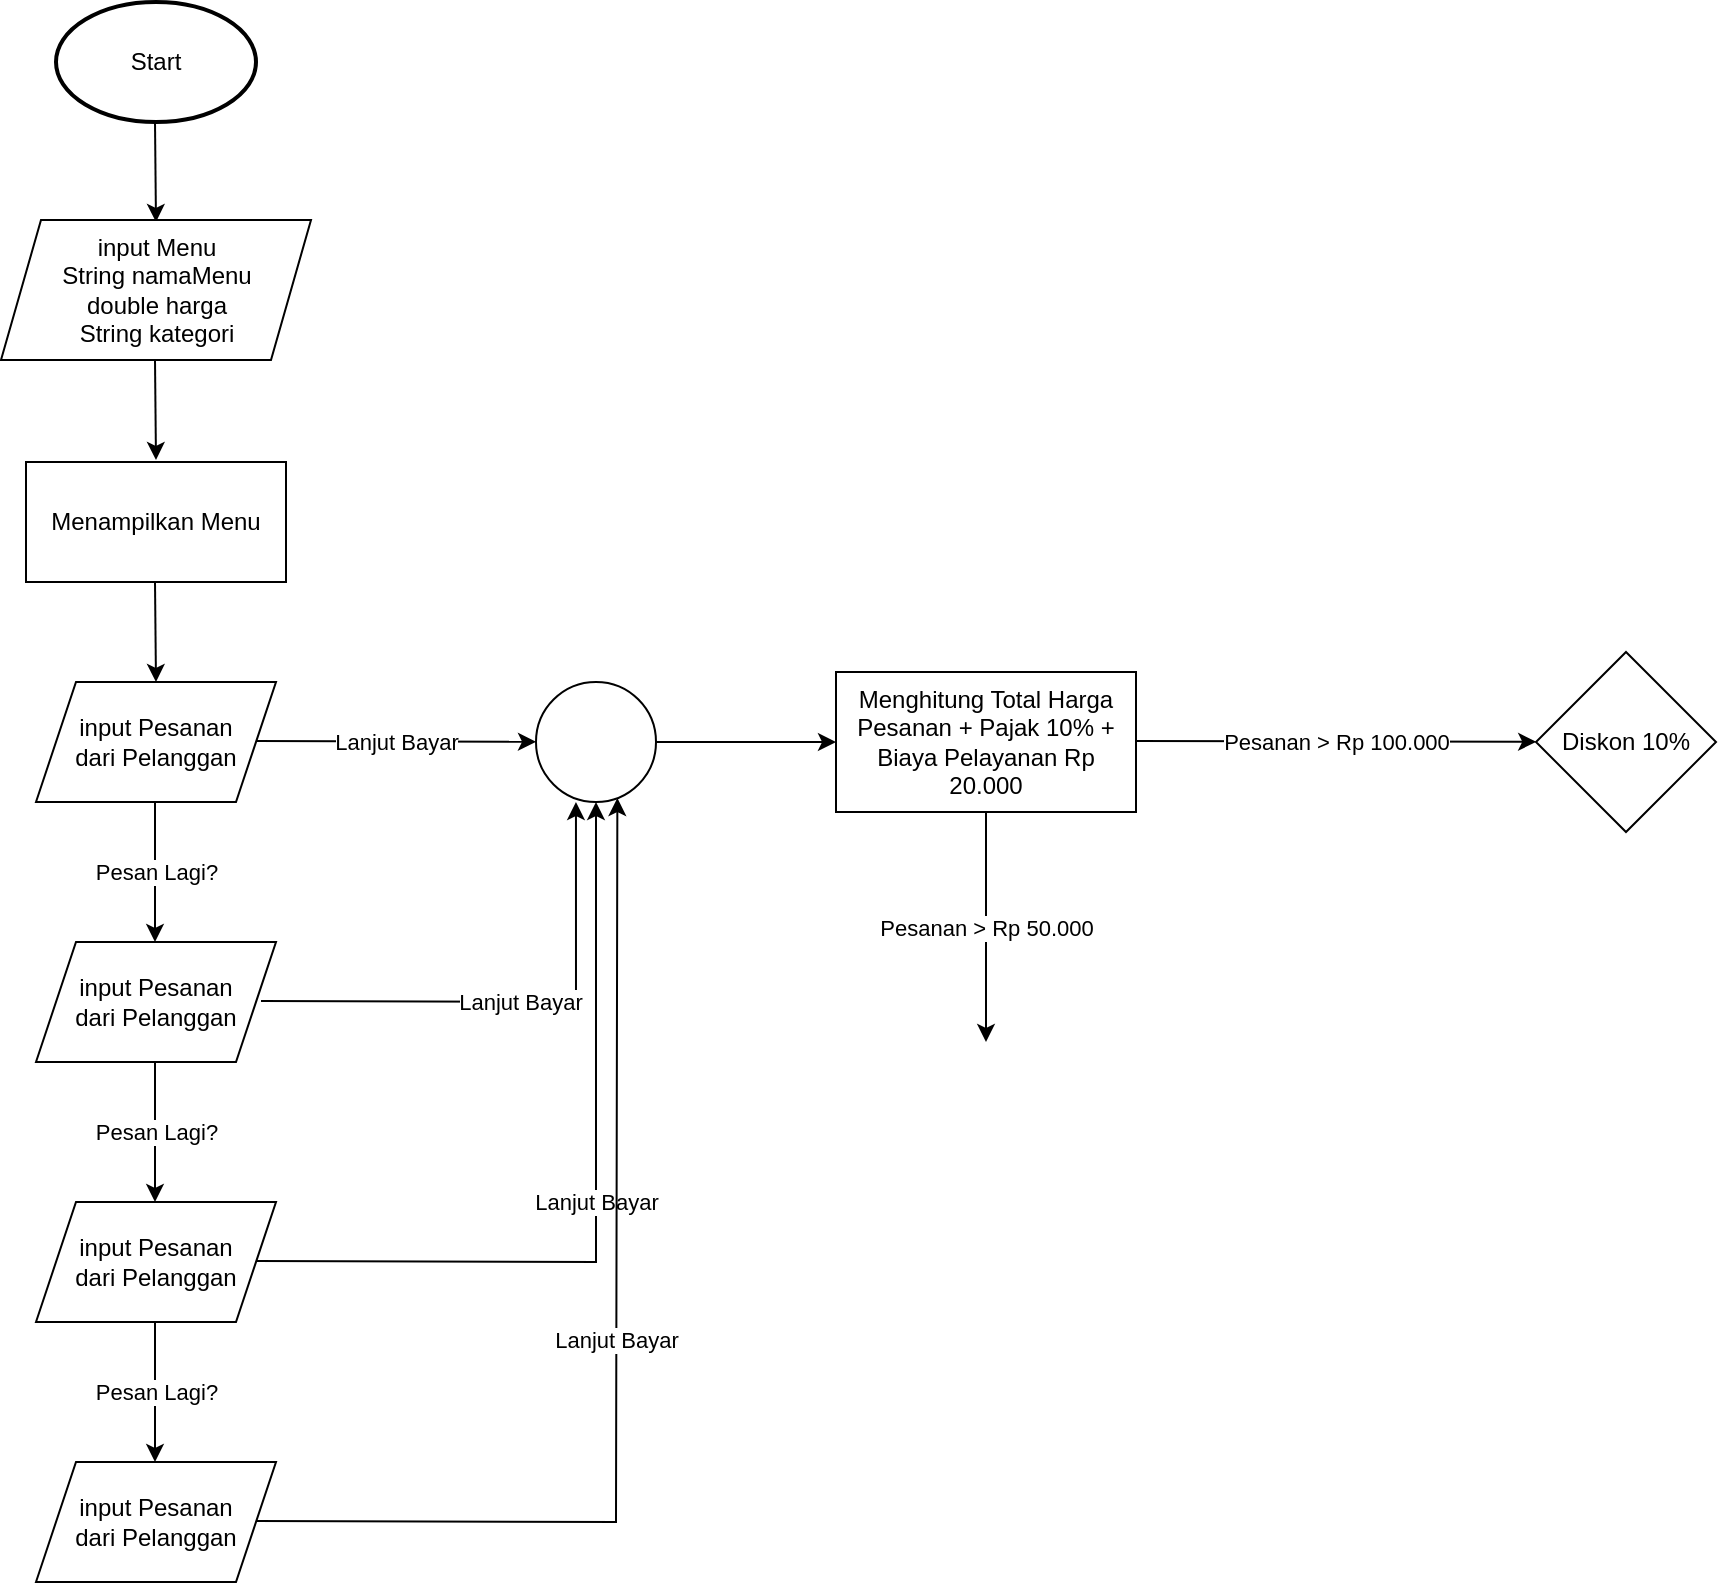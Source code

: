 <mxfile version="26.0.14">
  <diagram id="C5RBs43oDa-KdzZeNtuy" name="Page-1">
    <mxGraphModel dx="794" dy="458" grid="1" gridSize="10" guides="1" tooltips="1" connect="1" arrows="1" fold="1" page="1" pageScale="1" pageWidth="827" pageHeight="1169" math="0" shadow="0">
      <root>
        <mxCell id="WIyWlLk6GJQsqaUBKTNV-0" />
        <mxCell id="WIyWlLk6GJQsqaUBKTNV-1" parent="WIyWlLk6GJQsqaUBKTNV-0" />
        <mxCell id="EXviPk7qfpvwyyhZaZgb-0" value="Start" style="strokeWidth=2;html=1;shape=mxgraph.flowchart.start_1;whiteSpace=wrap;" parent="WIyWlLk6GJQsqaUBKTNV-1" vertex="1">
          <mxGeometry x="170" y="60" width="100" height="60" as="geometry" />
        </mxCell>
        <mxCell id="EXviPk7qfpvwyyhZaZgb-1" value="" style="endArrow=classic;html=1;rounded=0;" parent="WIyWlLk6GJQsqaUBKTNV-1" edge="1">
          <mxGeometry width="50" height="50" relative="1" as="geometry">
            <mxPoint x="219.5" y="120" as="sourcePoint" />
            <mxPoint x="220" y="170" as="targetPoint" />
          </mxGeometry>
        </mxCell>
        <mxCell id="EXviPk7qfpvwyyhZaZgb-2" value="input Menu&lt;div&gt;String namaMenu&lt;/div&gt;&lt;div&gt;double harga&lt;/div&gt;&lt;div&gt;String kategori&lt;/div&gt;" style="shape=parallelogram;perimeter=parallelogramPerimeter;whiteSpace=wrap;html=1;fixedSize=1;" parent="WIyWlLk6GJQsqaUBKTNV-1" vertex="1">
          <mxGeometry x="142.5" y="169" width="155" height="70" as="geometry" />
        </mxCell>
        <mxCell id="EXviPk7qfpvwyyhZaZgb-3" value="" style="endArrow=classic;html=1;rounded=0;" parent="WIyWlLk6GJQsqaUBKTNV-1" edge="1">
          <mxGeometry width="50" height="50" relative="1" as="geometry">
            <mxPoint x="219.5" y="239" as="sourcePoint" />
            <mxPoint x="220" y="289" as="targetPoint" />
          </mxGeometry>
        </mxCell>
        <mxCell id="_g98knCzUsyNgXALT3Sb-0" value="Menampilkan Menu" style="rounded=0;whiteSpace=wrap;html=1;" vertex="1" parent="WIyWlLk6GJQsqaUBKTNV-1">
          <mxGeometry x="155" y="290" width="130" height="60" as="geometry" />
        </mxCell>
        <mxCell id="_g98knCzUsyNgXALT3Sb-1" value="input Pesanan&lt;div&gt;dari Pelanggan&lt;/div&gt;" style="shape=parallelogram;perimeter=parallelogramPerimeter;whiteSpace=wrap;html=1;fixedSize=1;" vertex="1" parent="WIyWlLk6GJQsqaUBKTNV-1">
          <mxGeometry x="160" y="400" width="120" height="60" as="geometry" />
        </mxCell>
        <mxCell id="_g98knCzUsyNgXALT3Sb-2" value="" style="endArrow=classic;html=1;rounded=0;" edge="1" parent="WIyWlLk6GJQsqaUBKTNV-1">
          <mxGeometry width="50" height="50" relative="1" as="geometry">
            <mxPoint x="219.5" y="350" as="sourcePoint" />
            <mxPoint x="220" y="400" as="targetPoint" />
          </mxGeometry>
        </mxCell>
        <mxCell id="_g98knCzUsyNgXALT3Sb-7" value="" style="endArrow=classic;html=1;rounded=0;" edge="1" parent="WIyWlLk6GJQsqaUBKTNV-1">
          <mxGeometry relative="1" as="geometry">
            <mxPoint x="219.5" y="590" as="sourcePoint" />
            <mxPoint x="219.5" y="660" as="targetPoint" />
          </mxGeometry>
        </mxCell>
        <mxCell id="_g98knCzUsyNgXALT3Sb-8" value="Pesan Lagi?" style="edgeLabel;resizable=0;html=1;;align=center;verticalAlign=middle;" connectable="0" vertex="1" parent="_g98knCzUsyNgXALT3Sb-7">
          <mxGeometry relative="1" as="geometry" />
        </mxCell>
        <mxCell id="_g98knCzUsyNgXALT3Sb-10" value="" style="endArrow=classic;html=1;rounded=0;" edge="1" parent="WIyWlLk6GJQsqaUBKTNV-1">
          <mxGeometry relative="1" as="geometry">
            <mxPoint x="219.5" y="720" as="sourcePoint" />
            <mxPoint x="219.5" y="790" as="targetPoint" />
          </mxGeometry>
        </mxCell>
        <mxCell id="_g98knCzUsyNgXALT3Sb-11" value="Pesan Lagi?" style="edgeLabel;resizable=0;html=1;;align=center;verticalAlign=middle;" connectable="0" vertex="1" parent="_g98knCzUsyNgXALT3Sb-10">
          <mxGeometry relative="1" as="geometry" />
        </mxCell>
        <mxCell id="_g98knCzUsyNgXALT3Sb-16" value="" style="endArrow=classic;html=1;rounded=0;" edge="1" parent="WIyWlLk6GJQsqaUBKTNV-1">
          <mxGeometry relative="1" as="geometry">
            <mxPoint x="219.5" y="460" as="sourcePoint" />
            <mxPoint x="219.5" y="530" as="targetPoint" />
          </mxGeometry>
        </mxCell>
        <mxCell id="_g98knCzUsyNgXALT3Sb-17" value="Pesan Lagi?" style="edgeLabel;resizable=0;html=1;;align=center;verticalAlign=middle;" connectable="0" vertex="1" parent="_g98knCzUsyNgXALT3Sb-16">
          <mxGeometry relative="1" as="geometry" />
        </mxCell>
        <mxCell id="_g98knCzUsyNgXALT3Sb-18" value="input Pesanan&lt;div&gt;dari Pelanggan&lt;/div&gt;" style="shape=parallelogram;perimeter=parallelogramPerimeter;whiteSpace=wrap;html=1;fixedSize=1;" vertex="1" parent="WIyWlLk6GJQsqaUBKTNV-1">
          <mxGeometry x="160" y="530" width="120" height="60" as="geometry" />
        </mxCell>
        <mxCell id="_g98knCzUsyNgXALT3Sb-19" value="" style="endArrow=classic;html=1;rounded=0;" edge="1" parent="WIyWlLk6GJQsqaUBKTNV-1" target="_g98knCzUsyNgXALT3Sb-32">
          <mxGeometry relative="1" as="geometry">
            <mxPoint x="270" y="429.5" as="sourcePoint" />
            <mxPoint x="400" y="430" as="targetPoint" />
          </mxGeometry>
        </mxCell>
        <mxCell id="_g98knCzUsyNgXALT3Sb-20" value="Lanjut Bayar" style="edgeLabel;resizable=0;html=1;;align=center;verticalAlign=middle;" connectable="0" vertex="1" parent="_g98knCzUsyNgXALT3Sb-19">
          <mxGeometry relative="1" as="geometry" />
        </mxCell>
        <mxCell id="_g98knCzUsyNgXALT3Sb-22" value="" style="endArrow=classic;html=1;rounded=0;entryX=0.333;entryY=1;entryDx=0;entryDy=0;entryPerimeter=0;" edge="1" parent="WIyWlLk6GJQsqaUBKTNV-1" target="_g98knCzUsyNgXALT3Sb-32">
          <mxGeometry relative="1" as="geometry">
            <mxPoint x="272.5" y="559.5" as="sourcePoint" />
            <mxPoint x="420" y="560" as="targetPoint" />
            <Array as="points">
              <mxPoint x="430" y="560" />
            </Array>
          </mxGeometry>
        </mxCell>
        <mxCell id="_g98knCzUsyNgXALT3Sb-23" value="Lanjut Bayar" style="edgeLabel;resizable=0;html=1;;align=center;verticalAlign=middle;" connectable="0" vertex="1" parent="_g98knCzUsyNgXALT3Sb-22">
          <mxGeometry relative="1" as="geometry" />
        </mxCell>
        <mxCell id="_g98knCzUsyNgXALT3Sb-24" value="input Pesanan&lt;div&gt;dari Pelanggan&lt;/div&gt;" style="shape=parallelogram;perimeter=parallelogramPerimeter;whiteSpace=wrap;html=1;fixedSize=1;" vertex="1" parent="WIyWlLk6GJQsqaUBKTNV-1">
          <mxGeometry x="160" y="660" width="120" height="60" as="geometry" />
        </mxCell>
        <mxCell id="_g98knCzUsyNgXALT3Sb-26" value="" style="endArrow=classic;html=1;rounded=0;entryX=0.5;entryY=1;entryDx=0;entryDy=0;" edge="1" parent="WIyWlLk6GJQsqaUBKTNV-1" target="_g98knCzUsyNgXALT3Sb-32">
          <mxGeometry relative="1" as="geometry">
            <mxPoint x="270" y="689.5" as="sourcePoint" />
            <mxPoint x="400" y="690" as="targetPoint" />
            <Array as="points">
              <mxPoint x="440" y="690" />
            </Array>
          </mxGeometry>
        </mxCell>
        <mxCell id="_g98knCzUsyNgXALT3Sb-27" value="Lanjut Bayar" style="edgeLabel;resizable=0;html=1;;align=center;verticalAlign=middle;" connectable="0" vertex="1" parent="_g98knCzUsyNgXALT3Sb-26">
          <mxGeometry relative="1" as="geometry" />
        </mxCell>
        <mxCell id="_g98knCzUsyNgXALT3Sb-28" value="input Pesanan&lt;div&gt;dari Pelanggan&lt;/div&gt;" style="shape=parallelogram;perimeter=parallelogramPerimeter;whiteSpace=wrap;html=1;fixedSize=1;" vertex="1" parent="WIyWlLk6GJQsqaUBKTNV-1">
          <mxGeometry x="160" y="790" width="120" height="60" as="geometry" />
        </mxCell>
        <mxCell id="_g98knCzUsyNgXALT3Sb-30" value="" style="endArrow=classic;html=1;rounded=0;entryX=0.678;entryY=0.967;entryDx=0;entryDy=0;entryPerimeter=0;" edge="1" parent="WIyWlLk6GJQsqaUBKTNV-1" target="_g98knCzUsyNgXALT3Sb-32">
          <mxGeometry relative="1" as="geometry">
            <mxPoint x="270" y="819.5" as="sourcePoint" />
            <mxPoint x="400" y="820" as="targetPoint" />
            <Array as="points">
              <mxPoint x="450" y="820" />
            </Array>
          </mxGeometry>
        </mxCell>
        <mxCell id="_g98knCzUsyNgXALT3Sb-31" value="Lanjut Bayar" style="edgeLabel;resizable=0;html=1;;align=center;verticalAlign=middle;" connectable="0" vertex="1" parent="_g98knCzUsyNgXALT3Sb-30">
          <mxGeometry relative="1" as="geometry" />
        </mxCell>
        <mxCell id="_g98knCzUsyNgXALT3Sb-32" value="" style="ellipse;whiteSpace=wrap;html=1;aspect=fixed;" vertex="1" parent="WIyWlLk6GJQsqaUBKTNV-1">
          <mxGeometry x="410" y="400" width="60" height="60" as="geometry" />
        </mxCell>
        <mxCell id="_g98knCzUsyNgXALT3Sb-33" value="" style="endArrow=classic;html=1;rounded=0;entryX=0;entryY=0.5;entryDx=0;entryDy=0;" edge="1" parent="WIyWlLk6GJQsqaUBKTNV-1" target="_g98knCzUsyNgXALT3Sb-34">
          <mxGeometry width="50" height="50" relative="1" as="geometry">
            <mxPoint x="470" y="430" as="sourcePoint" />
            <mxPoint x="580" y="430" as="targetPoint" />
          </mxGeometry>
        </mxCell>
        <mxCell id="_g98knCzUsyNgXALT3Sb-34" value="Menghitung Total Harga Pesanan + Pajak 10% + Biaya Pelayanan Rp 20.000" style="rounded=0;whiteSpace=wrap;html=1;" vertex="1" parent="WIyWlLk6GJQsqaUBKTNV-1">
          <mxGeometry x="560" y="395" width="150" height="70" as="geometry" />
        </mxCell>
        <mxCell id="_g98knCzUsyNgXALT3Sb-35" value="" style="endArrow=classic;html=1;rounded=0;" edge="1" parent="WIyWlLk6GJQsqaUBKTNV-1" target="_g98knCzUsyNgXALT3Sb-37">
          <mxGeometry relative="1" as="geometry">
            <mxPoint x="710" y="429.5" as="sourcePoint" />
            <mxPoint x="810" y="429.5" as="targetPoint" />
          </mxGeometry>
        </mxCell>
        <mxCell id="_g98knCzUsyNgXALT3Sb-36" value="Pesanan &amp;gt; Rp 100.000" style="edgeLabel;resizable=0;html=1;;align=center;verticalAlign=middle;" connectable="0" vertex="1" parent="_g98knCzUsyNgXALT3Sb-35">
          <mxGeometry relative="1" as="geometry" />
        </mxCell>
        <mxCell id="_g98knCzUsyNgXALT3Sb-37" value="Diskon 10%" style="rhombus;whiteSpace=wrap;html=1;" vertex="1" parent="WIyWlLk6GJQsqaUBKTNV-1">
          <mxGeometry x="910" y="385" width="90" height="90" as="geometry" />
        </mxCell>
        <mxCell id="_g98knCzUsyNgXALT3Sb-38" value="" style="endArrow=classic;html=1;rounded=0;exitX=0.5;exitY=1;exitDx=0;exitDy=0;" edge="1" parent="WIyWlLk6GJQsqaUBKTNV-1" source="_g98knCzUsyNgXALT3Sb-34">
          <mxGeometry relative="1" as="geometry">
            <mxPoint x="710" y="460" as="sourcePoint" />
            <mxPoint x="635" y="580" as="targetPoint" />
          </mxGeometry>
        </mxCell>
        <mxCell id="_g98knCzUsyNgXALT3Sb-39" value="Pesanan &amp;gt; Rp 50.000" style="edgeLabel;resizable=0;html=1;;align=center;verticalAlign=middle;" connectable="0" vertex="1" parent="_g98knCzUsyNgXALT3Sb-38">
          <mxGeometry relative="1" as="geometry" />
        </mxCell>
      </root>
    </mxGraphModel>
  </diagram>
</mxfile>
